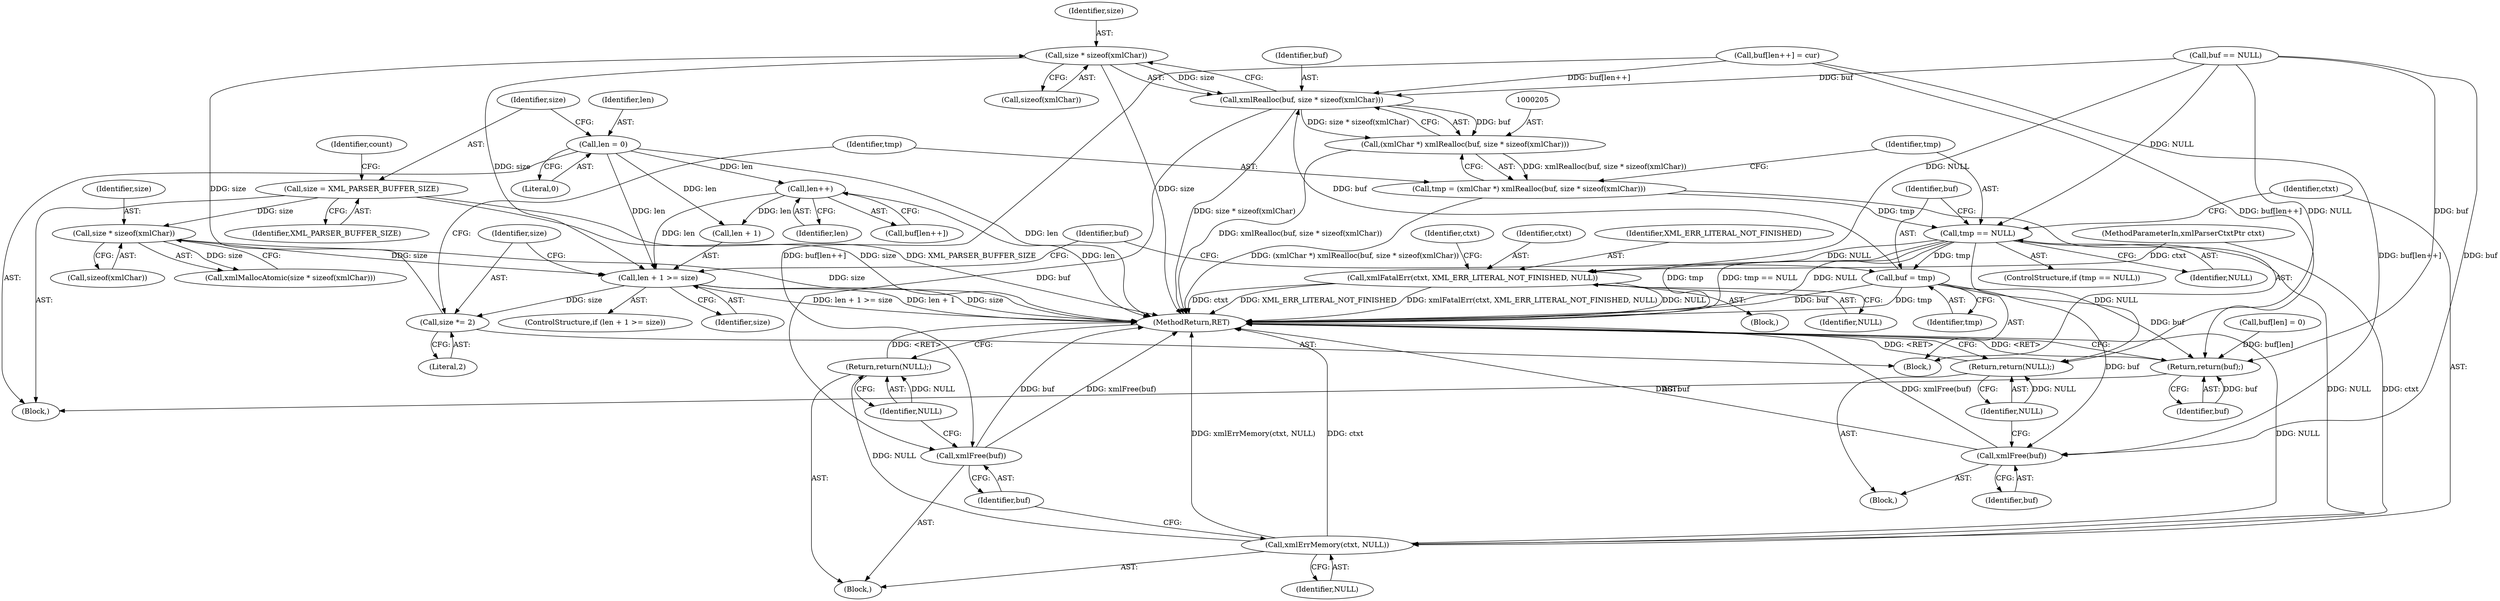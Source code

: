digraph "0_Chrome_d0947db40187f4708c58e64cbd6013faf9eddeed_31@API" {
"1000208" [label="(Call,size * sizeof(xmlChar))"];
"1000199" [label="(Call,size *= 2)"];
"1000192" [label="(Call,len + 1 >= size)"];
"1000230" [label="(Call,len++)"];
"1000109" [label="(Call,len = 0)"];
"1000208" [label="(Call,size * sizeof(xmlChar))"];
"1000161" [label="(Call,size * sizeof(xmlChar))"];
"1000113" [label="(Call,size = XML_PARSER_BUFFER_SIZE)"];
"1000206" [label="(Call,xmlRealloc(buf, size * sizeof(xmlChar)))"];
"1000204" [label="(Call,(xmlChar *) xmlRealloc(buf, size * sizeof(xmlChar)))"];
"1000202" [label="(Call,tmp = (xmlChar *) xmlRealloc(buf, size * sizeof(xmlChar)))"];
"1000213" [label="(Call,tmp == NULL)"];
"1000217" [label="(Call,xmlErrMemory(ctxt, NULL))"];
"1000222" [label="(Return,return(NULL);)"];
"1000224" [label="(Call,buf = tmp)"];
"1000251" [label="(Call,xmlFree(buf))"];
"1000291" [label="(Return,return(buf);)"];
"1000253" [label="(Return,return(NULL);)"];
"1000279" [label="(Call,xmlFatalErr(ctxt, XML_ERR_LITERAL_NOT_FINISHED, NULL))"];
"1000220" [label="(Call,xmlFree(buf))"];
"1000278" [label="(Block,)"];
"1000292" [label="(Identifier,buf)"];
"1000197" [label="(Block,)"];
"1000166" [label="(Call,buf == NULL)"];
"1000279" [label="(Call,xmlFatalErr(ctxt, XML_ERR_LITERAL_NOT_FINISHED, NULL))"];
"1000250" [label="(Block,)"];
"1000196" [label="(Identifier,size)"];
"1000224" [label="(Call,buf = tmp)"];
"1000220" [label="(Call,xmlFree(buf))"];
"1000221" [label="(Identifier,buf)"];
"1000281" [label="(Identifier,XML_ERR_LITERAL_NOT_FINISHED)"];
"1000191" [label="(ControlStructure,if (len + 1 >= size))"];
"1000212" [label="(ControlStructure,if (tmp == NULL))"];
"1000223" [label="(Identifier,NULL)"];
"1000291" [label="(Return,return(buf);)"];
"1000252" [label="(Identifier,buf)"];
"1000215" [label="(Identifier,NULL)"];
"1000222" [label="(Return,return(NULL);)"];
"1000206" [label="(Call,xmlRealloc(buf, size * sizeof(xmlChar)))"];
"1000225" [label="(Identifier,buf)"];
"1000111" [label="(Literal,0)"];
"1000109" [label="(Call,len = 0)"];
"1000204" [label="(Call,(xmlChar *) xmlRealloc(buf, size * sizeof(xmlChar)))"];
"1000213" [label="(Call,tmp == NULL)"];
"1000210" [label="(Call,sizeof(xmlChar))"];
"1000110" [label="(Identifier,len)"];
"1000251" [label="(Call,xmlFree(buf))"];
"1000113" [label="(Call,size = XML_PARSER_BUFFER_SIZE)"];
"1000120" [label="(Identifier,count)"];
"1000161" [label="(Call,size * sizeof(xmlChar))"];
"1000219" [label="(Identifier,NULL)"];
"1000160" [label="(Call,xmlMallocAtomic(size * sizeof(xmlChar)))"];
"1000214" [label="(Identifier,tmp)"];
"1000203" [label="(Identifier,tmp)"];
"1000216" [label="(Block,)"];
"1000200" [label="(Identifier,size)"];
"1000230" [label="(Call,len++)"];
"1000217" [label="(Call,xmlErrMemory(ctxt, NULL))"];
"1000229" [label="(Identifier,buf)"];
"1000207" [label="(Identifier,buf)"];
"1000162" [label="(Identifier,size)"];
"1000293" [label="(MethodReturn,RET)"];
"1000103" [label="(Block,)"];
"1000163" [label="(Call,sizeof(xmlChar))"];
"1000102" [label="(MethodParameterIn,xmlParserCtxtPtr ctxt)"];
"1000228" [label="(Call,buf[len++])"];
"1000202" [label="(Call,tmp = (xmlChar *) xmlRealloc(buf, size * sizeof(xmlChar)))"];
"1000282" [label="(Identifier,NULL)"];
"1000269" [label="(Call,buf[len] = 0)"];
"1000253" [label="(Return,return(NULL);)"];
"1000201" [label="(Literal,2)"];
"1000115" [label="(Identifier,XML_PARSER_BUFFER_SIZE)"];
"1000226" [label="(Identifier,tmp)"];
"1000288" [label="(Identifier,ctxt)"];
"1000192" [label="(Call,len + 1 >= size)"];
"1000114" [label="(Identifier,size)"];
"1000280" [label="(Identifier,ctxt)"];
"1000231" [label="(Identifier,len)"];
"1000218" [label="(Identifier,ctxt)"];
"1000209" [label="(Identifier,size)"];
"1000208" [label="(Call,size * sizeof(xmlChar))"];
"1000199" [label="(Call,size *= 2)"];
"1000193" [label="(Call,len + 1)"];
"1000227" [label="(Call,buf[len++] = cur)"];
"1000254" [label="(Identifier,NULL)"];
"1000208" -> "1000206"  [label="AST: "];
"1000208" -> "1000210"  [label="CFG: "];
"1000209" -> "1000208"  [label="AST: "];
"1000210" -> "1000208"  [label="AST: "];
"1000206" -> "1000208"  [label="CFG: "];
"1000208" -> "1000293"  [label="DDG: size"];
"1000208" -> "1000192"  [label="DDG: size"];
"1000208" -> "1000206"  [label="DDG: size"];
"1000199" -> "1000208"  [label="DDG: size"];
"1000199" -> "1000197"  [label="AST: "];
"1000199" -> "1000201"  [label="CFG: "];
"1000200" -> "1000199"  [label="AST: "];
"1000201" -> "1000199"  [label="AST: "];
"1000203" -> "1000199"  [label="CFG: "];
"1000192" -> "1000199"  [label="DDG: size"];
"1000192" -> "1000191"  [label="AST: "];
"1000192" -> "1000196"  [label="CFG: "];
"1000193" -> "1000192"  [label="AST: "];
"1000196" -> "1000192"  [label="AST: "];
"1000200" -> "1000192"  [label="CFG: "];
"1000229" -> "1000192"  [label="CFG: "];
"1000192" -> "1000293"  [label="DDG: len + 1"];
"1000192" -> "1000293"  [label="DDG: size"];
"1000192" -> "1000293"  [label="DDG: len + 1 >= size"];
"1000230" -> "1000192"  [label="DDG: len"];
"1000109" -> "1000192"  [label="DDG: len"];
"1000161" -> "1000192"  [label="DDG: size"];
"1000230" -> "1000228"  [label="AST: "];
"1000230" -> "1000231"  [label="CFG: "];
"1000231" -> "1000230"  [label="AST: "];
"1000228" -> "1000230"  [label="CFG: "];
"1000230" -> "1000293"  [label="DDG: len"];
"1000230" -> "1000193"  [label="DDG: len"];
"1000109" -> "1000230"  [label="DDG: len"];
"1000109" -> "1000103"  [label="AST: "];
"1000109" -> "1000111"  [label="CFG: "];
"1000110" -> "1000109"  [label="AST: "];
"1000111" -> "1000109"  [label="AST: "];
"1000114" -> "1000109"  [label="CFG: "];
"1000109" -> "1000293"  [label="DDG: len"];
"1000109" -> "1000193"  [label="DDG: len"];
"1000161" -> "1000160"  [label="AST: "];
"1000161" -> "1000163"  [label="CFG: "];
"1000162" -> "1000161"  [label="AST: "];
"1000163" -> "1000161"  [label="AST: "];
"1000160" -> "1000161"  [label="CFG: "];
"1000161" -> "1000293"  [label="DDG: size"];
"1000161" -> "1000160"  [label="DDG: size"];
"1000113" -> "1000161"  [label="DDG: size"];
"1000113" -> "1000103"  [label="AST: "];
"1000113" -> "1000115"  [label="CFG: "];
"1000114" -> "1000113"  [label="AST: "];
"1000115" -> "1000113"  [label="AST: "];
"1000120" -> "1000113"  [label="CFG: "];
"1000113" -> "1000293"  [label="DDG: size"];
"1000113" -> "1000293"  [label="DDG: XML_PARSER_BUFFER_SIZE"];
"1000206" -> "1000204"  [label="AST: "];
"1000207" -> "1000206"  [label="AST: "];
"1000204" -> "1000206"  [label="CFG: "];
"1000206" -> "1000293"  [label="DDG: size * sizeof(xmlChar)"];
"1000206" -> "1000204"  [label="DDG: buf"];
"1000206" -> "1000204"  [label="DDG: size * sizeof(xmlChar)"];
"1000224" -> "1000206"  [label="DDG: buf"];
"1000227" -> "1000206"  [label="DDG: buf[len++]"];
"1000166" -> "1000206"  [label="DDG: buf"];
"1000206" -> "1000220"  [label="DDG: buf"];
"1000204" -> "1000202"  [label="AST: "];
"1000205" -> "1000204"  [label="AST: "];
"1000202" -> "1000204"  [label="CFG: "];
"1000204" -> "1000293"  [label="DDG: xmlRealloc(buf, size * sizeof(xmlChar))"];
"1000204" -> "1000202"  [label="DDG: xmlRealloc(buf, size * sizeof(xmlChar))"];
"1000202" -> "1000197"  [label="AST: "];
"1000203" -> "1000202"  [label="AST: "];
"1000214" -> "1000202"  [label="CFG: "];
"1000202" -> "1000293"  [label="DDG: (xmlChar *) xmlRealloc(buf, size * sizeof(xmlChar))"];
"1000202" -> "1000213"  [label="DDG: tmp"];
"1000213" -> "1000212"  [label="AST: "];
"1000213" -> "1000215"  [label="CFG: "];
"1000214" -> "1000213"  [label="AST: "];
"1000215" -> "1000213"  [label="AST: "];
"1000218" -> "1000213"  [label="CFG: "];
"1000225" -> "1000213"  [label="CFG: "];
"1000213" -> "1000293"  [label="DDG: tmp"];
"1000213" -> "1000293"  [label="DDG: tmp == NULL"];
"1000213" -> "1000293"  [label="DDG: NULL"];
"1000166" -> "1000213"  [label="DDG: NULL"];
"1000213" -> "1000217"  [label="DDG: NULL"];
"1000213" -> "1000224"  [label="DDG: tmp"];
"1000213" -> "1000253"  [label="DDG: NULL"];
"1000213" -> "1000279"  [label="DDG: NULL"];
"1000217" -> "1000216"  [label="AST: "];
"1000217" -> "1000219"  [label="CFG: "];
"1000218" -> "1000217"  [label="AST: "];
"1000219" -> "1000217"  [label="AST: "];
"1000221" -> "1000217"  [label="CFG: "];
"1000217" -> "1000293"  [label="DDG: NULL"];
"1000217" -> "1000293"  [label="DDG: xmlErrMemory(ctxt, NULL)"];
"1000217" -> "1000293"  [label="DDG: ctxt"];
"1000102" -> "1000217"  [label="DDG: ctxt"];
"1000217" -> "1000222"  [label="DDG: NULL"];
"1000222" -> "1000216"  [label="AST: "];
"1000222" -> "1000223"  [label="CFG: "];
"1000223" -> "1000222"  [label="AST: "];
"1000293" -> "1000222"  [label="CFG: "];
"1000222" -> "1000293"  [label="DDG: <RET>"];
"1000223" -> "1000222"  [label="DDG: NULL"];
"1000224" -> "1000197"  [label="AST: "];
"1000224" -> "1000226"  [label="CFG: "];
"1000225" -> "1000224"  [label="AST: "];
"1000226" -> "1000224"  [label="AST: "];
"1000229" -> "1000224"  [label="CFG: "];
"1000224" -> "1000293"  [label="DDG: buf"];
"1000224" -> "1000293"  [label="DDG: tmp"];
"1000224" -> "1000251"  [label="DDG: buf"];
"1000224" -> "1000291"  [label="DDG: buf"];
"1000251" -> "1000250"  [label="AST: "];
"1000251" -> "1000252"  [label="CFG: "];
"1000252" -> "1000251"  [label="AST: "];
"1000254" -> "1000251"  [label="CFG: "];
"1000251" -> "1000293"  [label="DDG: xmlFree(buf)"];
"1000251" -> "1000293"  [label="DDG: buf"];
"1000227" -> "1000251"  [label="DDG: buf[len++]"];
"1000166" -> "1000251"  [label="DDG: buf"];
"1000291" -> "1000103"  [label="AST: "];
"1000291" -> "1000292"  [label="CFG: "];
"1000292" -> "1000291"  [label="AST: "];
"1000293" -> "1000291"  [label="CFG: "];
"1000291" -> "1000293"  [label="DDG: <RET>"];
"1000292" -> "1000291"  [label="DDG: buf"];
"1000227" -> "1000291"  [label="DDG: buf[len++]"];
"1000166" -> "1000291"  [label="DDG: buf"];
"1000269" -> "1000291"  [label="DDG: buf[len]"];
"1000253" -> "1000250"  [label="AST: "];
"1000253" -> "1000254"  [label="CFG: "];
"1000254" -> "1000253"  [label="AST: "];
"1000293" -> "1000253"  [label="CFG: "];
"1000253" -> "1000293"  [label="DDG: <RET>"];
"1000254" -> "1000253"  [label="DDG: NULL"];
"1000166" -> "1000253"  [label="DDG: NULL"];
"1000279" -> "1000278"  [label="AST: "];
"1000279" -> "1000282"  [label="CFG: "];
"1000280" -> "1000279"  [label="AST: "];
"1000281" -> "1000279"  [label="AST: "];
"1000282" -> "1000279"  [label="AST: "];
"1000288" -> "1000279"  [label="CFG: "];
"1000279" -> "1000293"  [label="DDG: NULL"];
"1000279" -> "1000293"  [label="DDG: ctxt"];
"1000279" -> "1000293"  [label="DDG: XML_ERR_LITERAL_NOT_FINISHED"];
"1000279" -> "1000293"  [label="DDG: xmlFatalErr(ctxt, XML_ERR_LITERAL_NOT_FINISHED, NULL)"];
"1000102" -> "1000279"  [label="DDG: ctxt"];
"1000166" -> "1000279"  [label="DDG: NULL"];
"1000220" -> "1000216"  [label="AST: "];
"1000220" -> "1000221"  [label="CFG: "];
"1000221" -> "1000220"  [label="AST: "];
"1000223" -> "1000220"  [label="CFG: "];
"1000220" -> "1000293"  [label="DDG: buf"];
"1000220" -> "1000293"  [label="DDG: xmlFree(buf)"];
"1000227" -> "1000220"  [label="DDG: buf[len++]"];
}
